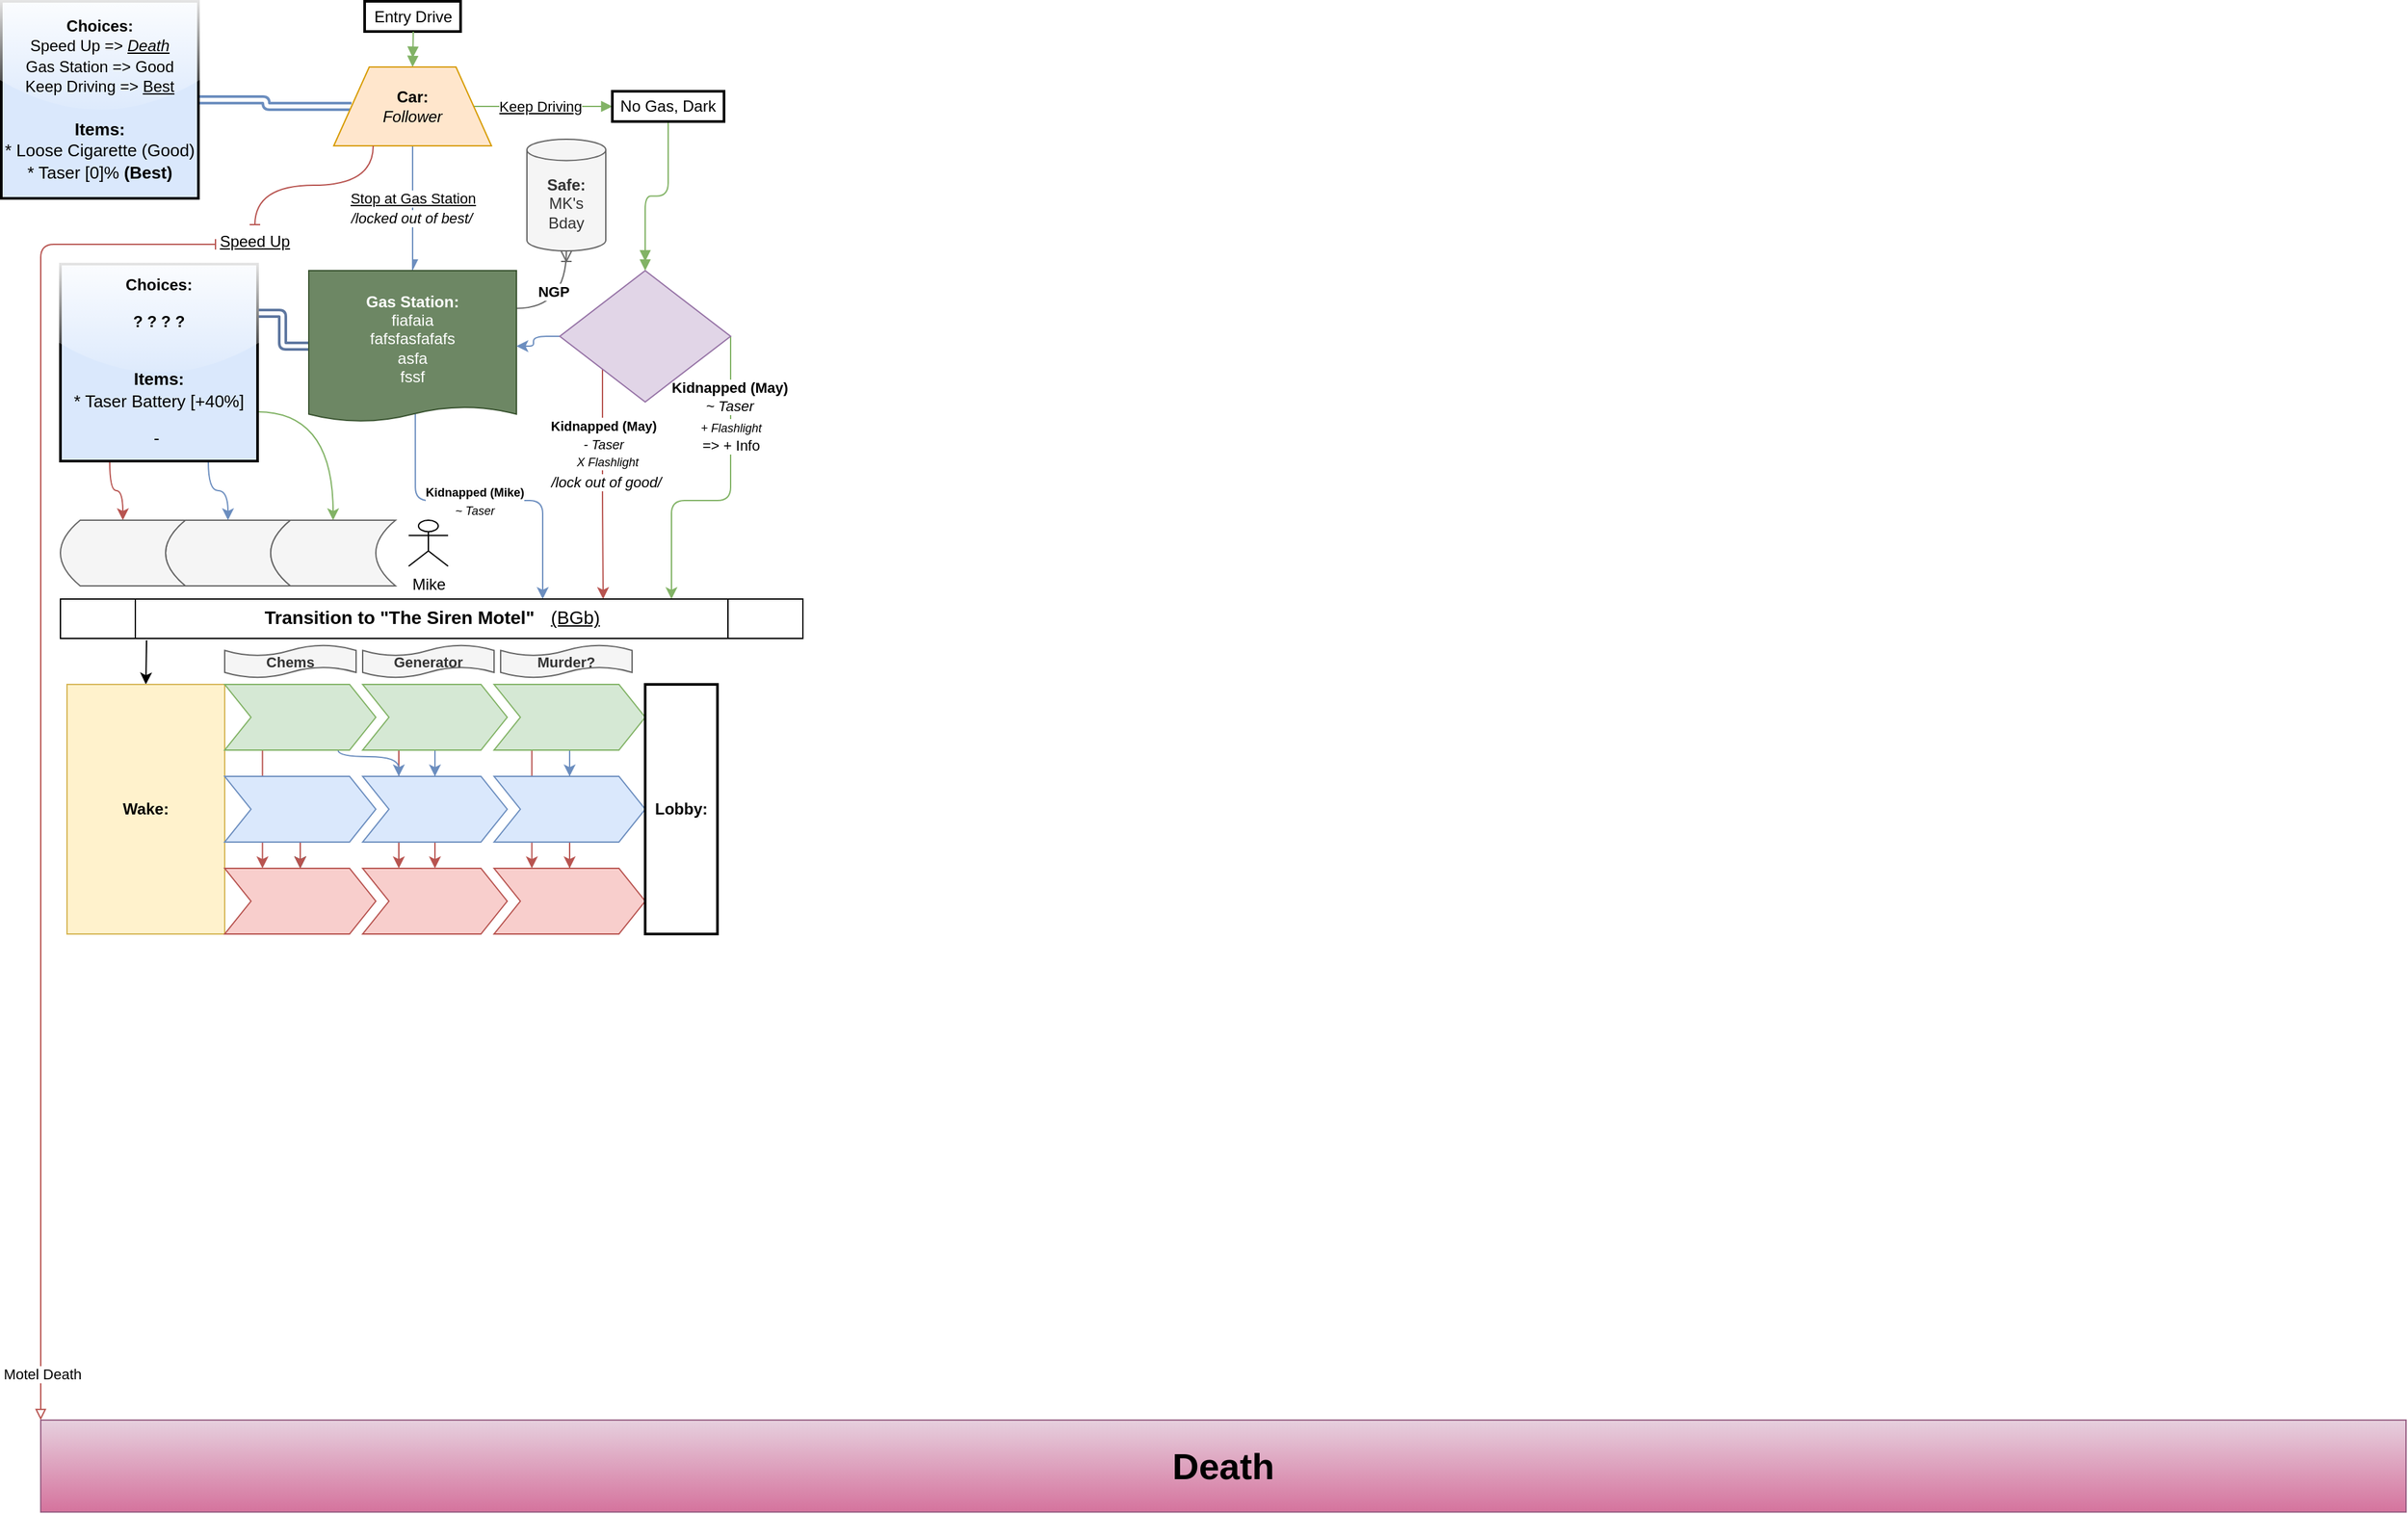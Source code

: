 <mxfile version="21.6.9" type="github">
  <diagram name="Page-1" id="sQd0xjiJjNnlhren32SC">
    <mxGraphModel dx="2657" dy="1609" grid="1" gridSize="5" guides="1" tooltips="1" connect="1" arrows="1" fold="1" page="1" pageScale="1" pageWidth="1920" pageHeight="1200" math="1" shadow="0">
      <root>
        <mxCell id="0" />
        <mxCell id="1" parent="0" />
        <mxCell id="cdAnJ8Io3C3Vu_aWuTNc-101" style="edgeStyle=orthogonalEdgeStyle;rounded=0;orthogonalLoop=1;jettySize=auto;html=1;exitX=0.25;exitY=1;exitDx=0;exitDy=0;entryX=0.25;entryY=0;entryDx=0;entryDy=0;fillColor=#f8cecc;strokeColor=#b85450;" edge="1" parent="1" source="cdAnJ8Io3C3Vu_aWuTNc-70" target="cdAnJ8Io3C3Vu_aWuTNc-71">
          <mxGeometry relative="1" as="geometry">
            <mxPoint x="-1600" y="-620" as="sourcePoint" />
            <mxPoint x="-1600" y="-530" as="targetPoint" />
            <Array as="points" />
          </mxGeometry>
        </mxCell>
        <mxCell id="cdAnJ8Io3C3Vu_aWuTNc-100" style="edgeStyle=orthogonalEdgeStyle;rounded=0;orthogonalLoop=1;jettySize=auto;html=1;exitX=0.25;exitY=1;exitDx=0;exitDy=0;entryX=0.25;entryY=0;entryDx=0;entryDy=0;fillColor=#f8cecc;strokeColor=#b85450;" edge="1" parent="1" source="cdAnJ8Io3C3Vu_aWuTNc-67" target="cdAnJ8Io3C3Vu_aWuTNc-68">
          <mxGeometry relative="1" as="geometry">
            <mxPoint x="-1501" y="-615" as="sourcePoint" />
            <mxPoint x="-1501" y="-525" as="targetPoint" />
            <Array as="points" />
          </mxGeometry>
        </mxCell>
        <mxCell id="HXRUX7Bo3C5i7UGBddSv-70" value="" style="endArrow=block;html=1;rounded=0;fillColor=#d5e8d4;gradientColor=#97d077;strokeColor=#82b366;endFill=1;targetPerimeterSpacing=0;edgeStyle=orthogonalEdgeStyle;" parent="1" source="HXRUX7Bo3C5i7UGBddSv-27" edge="1" target="cdAnJ8Io3C3Vu_aWuTNc-48">
          <mxGeometry relative="1" as="geometry">
            <mxPoint x="-1625" y="-955" as="sourcePoint" />
            <mxPoint x="-1430" y="-1080" as="targetPoint" />
          </mxGeometry>
        </mxCell>
        <mxCell id="cdAnJ8Io3C3Vu_aWuTNc-43" value="&lt;u&gt;Keep Driving&lt;/u&gt;" style="edgeLabel;html=1;align=center;verticalAlign=middle;resizable=0;points=[];" vertex="1" connectable="0" parent="HXRUX7Bo3C5i7UGBddSv-70">
          <mxGeometry x="-0.361" relative="1" as="geometry">
            <mxPoint x="17" as="offset" />
          </mxGeometry>
        </mxCell>
        <mxCell id="cdAnJ8Io3C3Vu_aWuTNc-37" style="edgeStyle=orthogonalEdgeStyle;rounded=1;orthogonalLoop=1;jettySize=auto;html=1;fillColor=#d5e8d4;strokeColor=#82b366;" edge="1" parent="1" source="cdAnJ8Io3C3Vu_aWuTNc-19" target="cdAnJ8Io3C3Vu_aWuTNc-16">
          <mxGeometry relative="1" as="geometry">
            <mxPoint x="-1330" y="-810" as="targetPoint" />
            <Array as="points">
              <mxPoint x="-1355" y="-810" />
              <mxPoint x="-1400" y="-810" />
            </Array>
          </mxGeometry>
        </mxCell>
        <mxCell id="cdAnJ8Io3C3Vu_aWuTNc-38" value="&lt;i style=&quot;font-size: 9px;&quot;&gt;+ Flashlight&lt;br style=&quot;font-size: 9px;&quot;&gt;&lt;/i&gt;=&amp;gt; + Info" style="edgeLabel;html=1;align=center;verticalAlign=middle;resizable=0;points=[];" vertex="1" connectable="0" parent="cdAnJ8Io3C3Vu_aWuTNc-37">
          <mxGeometry x="-0.727" y="1" relative="1" as="geometry">
            <mxPoint x="-1" y="42" as="offset" />
          </mxGeometry>
        </mxCell>
        <mxCell id="cdAnJ8Io3C3Vu_aWuTNc-59" value="&lt;b&gt;Kidnapped (May)&lt;br&gt;&lt;/b&gt;&lt;i&gt;~ Taser&lt;/i&gt;" style="edgeLabel;html=1;align=center;verticalAlign=middle;resizable=0;points=[];" vertex="1" connectable="0" parent="cdAnJ8Io3C3Vu_aWuTNc-37">
          <mxGeometry x="-0.551" y="-1" relative="1" as="geometry">
            <mxPoint y="-9" as="offset" />
          </mxGeometry>
        </mxCell>
        <mxCell id="cdAnJ8Io3C3Vu_aWuTNc-25" style="edgeStyle=orthogonalEdgeStyle;rounded=1;orthogonalLoop=1;jettySize=auto;html=1;fillColor=#dae8fc;strokeColor=#6c8ebf;exitX=0.513;exitY=0.935;exitDx=0;exitDy=0;exitPerimeter=0;" edge="1" parent="1" source="cdAnJ8Io3C3Vu_aWuTNc-12" target="cdAnJ8Io3C3Vu_aWuTNc-16">
          <mxGeometry relative="1" as="geometry">
            <mxPoint x="-1595" y="-870" as="sourcePoint" />
            <mxPoint x="-1498.0" y="-735" as="targetPoint" />
            <Array as="points">
              <mxPoint x="-1595" y="-810" />
              <mxPoint x="-1498" y="-810" />
            </Array>
          </mxGeometry>
        </mxCell>
        <mxCell id="cdAnJ8Io3C3Vu_aWuTNc-28" value="&lt;font style=&quot;font-size: 9px;&quot;&gt;&lt;b&gt;Kidnapped (Mike)&lt;br style=&quot;font-size: 9px;&quot;&gt;&lt;/b&gt;&lt;i&gt;~ Taser&lt;/i&gt;&lt;/font&gt;" style="edgeLabel;html=1;align=center;verticalAlign=middle;resizable=0;points=[];" vertex="1" connectable="0" parent="cdAnJ8Io3C3Vu_aWuTNc-25">
          <mxGeometry x="-0.687" relative="1" as="geometry">
            <mxPoint x="45" y="30" as="offset" />
          </mxGeometry>
        </mxCell>
        <mxCell id="cdAnJ8Io3C3Vu_aWuTNc-24" style="edgeStyle=orthogonalEdgeStyle;rounded=1;orthogonalLoop=1;jettySize=auto;html=1;fillColor=#f8cecc;strokeColor=#b85450;exitX=0;exitY=1;exitDx=0;exitDy=0;" edge="1" parent="1" source="cdAnJ8Io3C3Vu_aWuTNc-19" target="cdAnJ8Io3C3Vu_aWuTNc-16">
          <mxGeometry relative="1" as="geometry">
            <Array as="points">
              <mxPoint x="-1452" y="-810" />
              <mxPoint x="-1452" y="-810" />
            </Array>
          </mxGeometry>
        </mxCell>
        <mxCell id="cdAnJ8Io3C3Vu_aWuTNc-29" value="&lt;font style=&quot;font-size: 10px;&quot;&gt;&lt;b&gt;Kidnapped (May)&lt;br&gt;&lt;/b&gt;&lt;i&gt;- Taser&lt;/i&gt;&lt;/font&gt;" style="edgeLabel;html=1;align=center;verticalAlign=middle;resizable=0;points=[];" vertex="1" connectable="0" parent="cdAnJ8Io3C3Vu_aWuTNc-24">
          <mxGeometry x="-0.853" relative="1" as="geometry">
            <mxPoint y="37" as="offset" />
          </mxGeometry>
        </mxCell>
        <mxCell id="cdAnJ8Io3C3Vu_aWuTNc-39" value="&lt;i&gt;&lt;font style=&quot;font-size: 9px;&quot;&gt;X Flashlight&lt;/font&gt;&lt;/i&gt;" style="edgeLabel;html=1;align=center;verticalAlign=middle;resizable=0;points=[];" vertex="1" connectable="0" parent="cdAnJ8Io3C3Vu_aWuTNc-24">
          <mxGeometry x="-0.777" y="-1" relative="1" as="geometry">
            <mxPoint x="4" y="50" as="offset" />
          </mxGeometry>
        </mxCell>
        <mxCell id="cdAnJ8Io3C3Vu_aWuTNc-58" value="&lt;i&gt;/lock out of good/&lt;/i&gt;" style="edgeLabel;html=1;align=center;verticalAlign=middle;resizable=0;points=[];" vertex="1" connectable="0" parent="cdAnJ8Io3C3Vu_aWuTNc-24">
          <mxGeometry x="-0.689" relative="1" as="geometry">
            <mxPoint x="2" y="58" as="offset" />
          </mxGeometry>
        </mxCell>
        <mxCell id="2" value="Entry Drive" style="whiteSpace=wrap;strokeWidth=2;" parent="1" vertex="1">
          <mxGeometry x="-1633.5" y="-1190" width="73" height="23" as="geometry" />
        </mxCell>
        <mxCell id="12" value="" style="curved=1;startArrow=none;endArrow=doubleBlock;exitX=0.507;exitY=1.01;entryX=0.5;entryY=0;entryDx=0;entryDy=0;endFill=1;fillColor=#d5e8d4;strokeColor=#82b366;" parent="1" source="2" target="HXRUX7Bo3C5i7UGBddSv-27" edge="1">
          <mxGeometry relative="1" as="geometry">
            <Array as="points" />
            <mxPoint x="-1597" y="-860" as="targetPoint" />
          </mxGeometry>
        </mxCell>
        <mxCell id="HXRUX7Bo3C5i7UGBddSv-31" value="" style="orthogonalLoop=1;jettySize=auto;html=1;entryX=0;entryY=0;entryDx=0;entryDy=0;shadow=0;fillColor=#f8cecc;strokeColor=#b85450;startArrow=baseDash;startFill=0;strokeWidth=1;targetPerimeterSpacing=0;endArrow=block;endFill=0;edgeStyle=orthogonalEdgeStyle;" parent="1" source="HXRUX7Bo3C5i7UGBddSv-36" target="HXRUX7Bo3C5i7UGBddSv-34" edge="1">
          <mxGeometry relative="1" as="geometry">
            <mxPoint x="-1830" y="-140" as="targetPoint" />
            <Array as="points">
              <mxPoint x="-1880" y="-1005" />
            </Array>
          </mxGeometry>
        </mxCell>
        <mxCell id="cdAnJ8Io3C3Vu_aWuTNc-50" value="Motel Death" style="edgeLabel;html=1;align=center;verticalAlign=middle;resizable=0;points=[];" vertex="1" connectable="0" parent="HXRUX7Bo3C5i7UGBddSv-31">
          <mxGeometry x="0.931" y="1" relative="1" as="geometry">
            <mxPoint as="offset" />
          </mxGeometry>
        </mxCell>
        <mxCell id="HXRUX7Bo3C5i7UGBddSv-41" style="rounded=1;orthogonalLoop=1;jettySize=auto;html=1;shape=link;strokeWidth=2;shadow=0;fillColor=#dae8fc;strokeColor=#6c8ebf;edgeStyle=orthogonalEdgeStyle;elbow=vertical;" parent="1" source="HXRUX7Bo3C5i7UGBddSv-27" target="HXRUX7Bo3C5i7UGBddSv-42" edge="1">
          <mxGeometry relative="1" as="geometry">
            <mxPoint x="-1760" y="-1100" as="targetPoint" />
          </mxGeometry>
        </mxCell>
        <mxCell id="cdAnJ8Io3C3Vu_aWuTNc-41" style="edgeStyle=orthogonalEdgeStyle;rounded=1;orthogonalLoop=1;jettySize=auto;html=1;endArrow=async;endFill=1;fillColor=#dae8fc;strokeColor=#6c8ebf;" edge="1" parent="1" source="HXRUX7Bo3C5i7UGBddSv-27" target="cdAnJ8Io3C3Vu_aWuTNc-12">
          <mxGeometry relative="1" as="geometry" />
        </mxCell>
        <mxCell id="cdAnJ8Io3C3Vu_aWuTNc-42" value="&lt;u&gt;Stop at Gas Station&lt;/u&gt;" style="edgeLabel;html=1;align=center;verticalAlign=middle;resizable=0;points=[];" vertex="1" connectable="0" parent="cdAnJ8Io3C3Vu_aWuTNc-41">
          <mxGeometry x="0.089" relative="1" as="geometry">
            <mxPoint y="-12" as="offset" />
          </mxGeometry>
        </mxCell>
        <mxCell id="cdAnJ8Io3C3Vu_aWuTNc-49" value="&lt;i&gt;/locked out of best/&lt;/i&gt;" style="edgeLabel;html=1;align=center;verticalAlign=middle;resizable=0;points=[];" vertex="1" connectable="0" parent="cdAnJ8Io3C3Vu_aWuTNc-41">
          <mxGeometry x="0.325" y="-1" relative="1" as="geometry">
            <mxPoint y="-8" as="offset" />
          </mxGeometry>
        </mxCell>
        <mxCell id="HXRUX7Bo3C5i7UGBddSv-27" value="&lt;b&gt;Car:&lt;br&gt;&lt;/b&gt;&lt;i&gt;Follower&lt;/i&gt;" style="shape=trapezoid;perimeter=trapezoidPerimeter;whiteSpace=wrap;html=1;fixedSize=1;fillColor=#ffe6cc;strokeColor=#d79b00;size=27;" parent="1" vertex="1">
          <mxGeometry x="-1657" y="-1140" width="120" height="60" as="geometry" />
        </mxCell>
        <mxCell id="HXRUX7Bo3C5i7UGBddSv-34" value="&lt;b&gt;&lt;font style=&quot;font-size: 28px;&quot;&gt;Death&lt;/font&gt;&lt;/b&gt;" style="rounded=0;whiteSpace=wrap;html=1;align=center;fillColor=#e6d0de;gradientColor=#d5739d;strokeColor=#996185;" parent="1" vertex="1">
          <mxGeometry x="-1880" y="-110" width="1800" height="70" as="geometry" />
        </mxCell>
        <mxCell id="HXRUX7Bo3C5i7UGBddSv-37" value="" style="edgeStyle=orthogonalEdgeStyle;rounded=0;orthogonalLoop=1;jettySize=auto;html=1;exitX=0.25;exitY=1;exitDx=0;exitDy=0;curved=1;shadow=0;fillColor=#f8cecc;strokeColor=#b85450;endArrow=baseDash;endFill=0;" parent="1" source="HXRUX7Bo3C5i7UGBddSv-27" target="HXRUX7Bo3C5i7UGBddSv-36" edge="1">
          <mxGeometry relative="1" as="geometry">
            <mxPoint x="-1643" y="-1002" as="sourcePoint" />
            <mxPoint x="-1880" y="-110" as="targetPoint" />
            <Array as="points">
              <mxPoint x="-1627" y="-1050" />
              <mxPoint x="-1717" y="-1050" />
            </Array>
          </mxGeometry>
        </mxCell>
        <mxCell id="HXRUX7Bo3C5i7UGBddSv-36" value="&lt;font style=&quot;font-size: 12px;&quot;&gt;&lt;u&gt;Speed Up&lt;/u&gt;&lt;/font&gt;" style="text;html=1;strokeColor=none;fillColor=none;align=center;verticalAlign=middle;whiteSpace=wrap;rounded=0;" parent="1" vertex="1">
          <mxGeometry x="-1747" y="-1020" width="60" height="25" as="geometry" />
        </mxCell>
        <mxCell id="HXRUX7Bo3C5i7UGBddSv-42" value="&lt;p style=&quot;line-height: 130%;&quot;&gt;&lt;b&gt;Choices:&lt;br&gt;&lt;/b&gt;Speed Up =&amp;gt; &lt;i&gt;&lt;u&gt;Death&lt;/u&gt;&lt;/i&gt;&lt;br&gt;Gas Station =&amp;gt; Good&lt;u&gt;&lt;br&gt;&lt;/u&gt;Keep Driving =&amp;gt;&amp;nbsp;&lt;u style=&quot;border-color: var(--border-color);&quot;&gt;Best&lt;/u&gt;&lt;br&gt;&lt;br&gt;&lt;font style=&quot;font-size: 13px;&quot;&gt;&lt;b&gt;Items:&lt;/b&gt;&lt;br&gt;&lt;span style=&quot;background-color: initial;&quot;&gt;* Loose Cigarette (Good)&lt;/span&gt;&lt;br&gt;&lt;span style=&quot;background-color: initial;&quot;&gt;* Taser [0]% &lt;b&gt;(Best)&lt;/b&gt;&lt;/span&gt;&lt;br&gt;&lt;/font&gt;&lt;/p&gt;" style="whiteSpace=wrap;html=1;aspect=fixed;fillColor=#dae8fc;strokeColor=default;strokeWidth=2;gradientColor=none;rounded=0;glass=1;shadow=0;" parent="1" vertex="1">
          <mxGeometry x="-1910" y="-1190" width="150" height="150" as="geometry" />
        </mxCell>
        <mxCell id="cdAnJ8Io3C3Vu_aWuTNc-14" style="edgeStyle=orthogonalEdgeStyle;rounded=1;orthogonalLoop=1;jettySize=auto;html=1;entryX=1;entryY=0.25;entryDx=0;entryDy=0;shape=link;exitX=0;exitY=0.5;exitDx=0;exitDy=0;strokeColor=#5e77a0;strokeWidth=2;" edge="1" parent="1" source="cdAnJ8Io3C3Vu_aWuTNc-12" target="cdAnJ8Io3C3Vu_aWuTNc-15">
          <mxGeometry relative="1" as="geometry">
            <mxPoint x="-1705" y="-935" as="targetPoint" />
          </mxGeometry>
        </mxCell>
        <mxCell id="cdAnJ8Io3C3Vu_aWuTNc-61" style="edgeStyle=orthogonalEdgeStyle;orthogonalLoop=1;jettySize=auto;html=1;exitX=1;exitY=0.25;exitDx=0;exitDy=0;endArrow=ERoneToMany;endFill=0;strokeWidth=1;curved=1;fillColor=#f5f5f5;strokeColor=#666666;" edge="1" parent="1" source="cdAnJ8Io3C3Vu_aWuTNc-12" target="cdAnJ8Io3C3Vu_aWuTNc-62">
          <mxGeometry relative="1" as="geometry">
            <mxPoint x="-1480" y="-1020" as="targetPoint" />
          </mxGeometry>
        </mxCell>
        <mxCell id="cdAnJ8Io3C3Vu_aWuTNc-63" value="&lt;b&gt;NGP&lt;/b&gt;" style="edgeLabel;html=1;align=center;verticalAlign=middle;resizable=0;points=[];" vertex="1" connectable="0" parent="cdAnJ8Io3C3Vu_aWuTNc-61">
          <mxGeometry x="0.264" y="-1" relative="1" as="geometry">
            <mxPoint x="-11" as="offset" />
          </mxGeometry>
        </mxCell>
        <mxCell id="cdAnJ8Io3C3Vu_aWuTNc-12" value="&lt;b&gt;Gas Station:&lt;/b&gt;&lt;br&gt;fiafaia&lt;br&gt;fafsfasfafafs&lt;br&gt;asfa&lt;br&gt;fssf" style="shape=document;whiteSpace=wrap;html=1;boundedLbl=1;size=0.1;fillColor=#6d8764;fontColor=#ffffff;strokeColor=#3A5431;gradientColor=none;" vertex="1" parent="1">
          <mxGeometry x="-1676" y="-985" width="158" height="115" as="geometry" />
        </mxCell>
        <mxCell id="cdAnJ8Io3C3Vu_aWuTNc-52" style="edgeStyle=orthogonalEdgeStyle;rounded=0;orthogonalLoop=1;jettySize=auto;html=1;fillColor=#f8cecc;strokeColor=#b85450;exitX=0.25;exitY=1;exitDx=0;exitDy=0;curved=1;" edge="1" parent="1" source="cdAnJ8Io3C3Vu_aWuTNc-15" target="cdAnJ8Io3C3Vu_aWuTNc-57">
          <mxGeometry relative="1" as="geometry">
            <mxPoint x="-1860" y="-800" as="targetPoint" />
          </mxGeometry>
        </mxCell>
        <mxCell id="cdAnJ8Io3C3Vu_aWuTNc-53" style="edgeStyle=orthogonalEdgeStyle;rounded=0;orthogonalLoop=1;jettySize=auto;html=1;fillColor=#dae8fc;strokeColor=#6c8ebf;exitX=0.75;exitY=1;exitDx=0;exitDy=0;curved=1;" edge="1" parent="1" source="cdAnJ8Io3C3Vu_aWuTNc-15" target="cdAnJ8Io3C3Vu_aWuTNc-55">
          <mxGeometry relative="1" as="geometry">
            <mxPoint x="-1790" y="-800" as="targetPoint" />
          </mxGeometry>
        </mxCell>
        <mxCell id="cdAnJ8Io3C3Vu_aWuTNc-54" style="edgeStyle=orthogonalEdgeStyle;rounded=0;orthogonalLoop=1;jettySize=auto;html=1;fillColor=#d5e8d4;strokeColor=#82b366;exitX=1;exitY=0.75;exitDx=0;exitDy=0;curved=1;" edge="1" parent="1" source="cdAnJ8Io3C3Vu_aWuTNc-15" target="cdAnJ8Io3C3Vu_aWuTNc-56">
          <mxGeometry relative="1" as="geometry">
            <mxPoint x="-1720" y="-800" as="targetPoint" />
          </mxGeometry>
        </mxCell>
        <mxCell id="cdAnJ8Io3C3Vu_aWuTNc-15" value="&lt;p style=&quot;line-height: 130%;&quot;&gt;&lt;b&gt;Choices:&lt;/b&gt;&lt;/p&gt;&lt;p style=&quot;line-height: 130%;&quot;&gt;&lt;b&gt;? ? ? ?&lt;/b&gt;&lt;/p&gt;&lt;p style=&quot;line-height: 130%;&quot;&gt;&lt;br&gt;&lt;font style=&quot;font-size: 13px;&quot;&gt;&lt;b&gt;Items:&lt;/b&gt;&lt;br&gt;* Taser Battery [+40%]&lt;/font&gt;&lt;/p&gt;&lt;p style=&quot;line-height: 130%;&quot;&gt;&lt;font style=&quot;font-size: 13px;&quot;&gt;-&amp;nbsp;&lt;/font&gt;&lt;/p&gt;" style="whiteSpace=wrap;html=1;aspect=fixed;fillColor=#dae8fc;strokeColor=default;strokeWidth=2;gradientColor=none;rounded=0;glass=1;shadow=0;" vertex="1" parent="1">
          <mxGeometry x="-1865" y="-990" width="150" height="150" as="geometry" />
        </mxCell>
        <mxCell id="cdAnJ8Io3C3Vu_aWuTNc-66" style="edgeStyle=orthogonalEdgeStyle;rounded=0;orthogonalLoop=1;jettySize=auto;html=1;exitX=0.116;exitY=1.046;exitDx=0;exitDy=0;entryX=0.5;entryY=0;entryDx=0;entryDy=0;exitPerimeter=0;" edge="1" parent="1" source="cdAnJ8Io3C3Vu_aWuTNc-16" target="cdAnJ8Io3C3Vu_aWuTNc-65">
          <mxGeometry relative="1" as="geometry" />
        </mxCell>
        <mxCell id="cdAnJ8Io3C3Vu_aWuTNc-16" value="&lt;p style=&quot;line-height: 110%;&quot;&gt;&lt;font style=&quot;font-size: 14px;&quot;&gt;&lt;b&gt;Transition to &quot;The Siren Motel&quot;&lt;/b&gt;&lt;span style=&quot;white-space: pre;&quot;&gt;&#x9;&lt;/span&gt;&lt;u&gt;(BGb)&lt;/u&gt;&lt;/font&gt;&lt;/p&gt;" style="shape=process;whiteSpace=wrap;html=1;backgroundOutline=1;" vertex="1" parent="1">
          <mxGeometry x="-1865" y="-735" width="565" height="30" as="geometry" />
        </mxCell>
        <mxCell id="cdAnJ8Io3C3Vu_aWuTNc-23" style="edgeStyle=orthogonalEdgeStyle;orthogonalLoop=1;jettySize=auto;html=1;rounded=1;strokeColor=#6c8ebf;elbow=vertical;fillColor=#dae8fc;" edge="1" parent="1" source="cdAnJ8Io3C3Vu_aWuTNc-19" target="cdAnJ8Io3C3Vu_aWuTNc-12">
          <mxGeometry relative="1" as="geometry" />
        </mxCell>
        <mxCell id="cdAnJ8Io3C3Vu_aWuTNc-19" value="" style="rhombus;whiteSpace=wrap;html=1;fillColor=#e1d5e7;strokeColor=#9673a6;" vertex="1" parent="1">
          <mxGeometry x="-1485" y="-985" width="130" height="100" as="geometry" />
        </mxCell>
        <mxCell id="cdAnJ8Io3C3Vu_aWuTNc-45" value="" style="endArrow=doubleBlock;html=1;rounded=1;fillColor=#d5e8d4;gradientColor=#97d077;strokeColor=#82b366;endFill=1;targetPerimeterSpacing=0;exitX=0.5;exitY=1;exitDx=0;exitDy=0;edgeStyle=orthogonalEdgeStyle;" edge="1" parent="1" source="cdAnJ8Io3C3Vu_aWuTNc-48" target="cdAnJ8Io3C3Vu_aWuTNc-19">
          <mxGeometry relative="1" as="geometry">
            <mxPoint x="-1420" y="-1045" as="sourcePoint" />
            <mxPoint x="-1315" y="-990" as="targetPoint" />
          </mxGeometry>
        </mxCell>
        <mxCell id="cdAnJ8Io3C3Vu_aWuTNc-48" value="No Gas, Dark" style="whiteSpace=wrap;strokeWidth=2;" vertex="1" parent="1">
          <mxGeometry x="-1445" y="-1121.5" width="85" height="23" as="geometry" />
        </mxCell>
        <mxCell id="cdAnJ8Io3C3Vu_aWuTNc-55" value="" style="shape=dataStorage;whiteSpace=wrap;html=1;fixedSize=1;size=15;fillColor=#f5f5f5;fontColor=#333333;strokeColor=#666666;" vertex="1" parent="1">
          <mxGeometry x="-1785" y="-795" width="95" height="50" as="geometry" />
        </mxCell>
        <mxCell id="cdAnJ8Io3C3Vu_aWuTNc-56" value="" style="shape=dataStorage;whiteSpace=wrap;html=1;fixedSize=1;size=15;fillColor=#f5f5f5;fontColor=#333333;strokeColor=#666666;" vertex="1" parent="1">
          <mxGeometry x="-1705" y="-795" width="95" height="50" as="geometry" />
        </mxCell>
        <mxCell id="cdAnJ8Io3C3Vu_aWuTNc-57" value="" style="shape=dataStorage;whiteSpace=wrap;html=1;fixedSize=1;size=15;fillColor=#f5f5f5;fontColor=#333333;strokeColor=#666666;" vertex="1" parent="1">
          <mxGeometry x="-1865" y="-795" width="95" height="50" as="geometry" />
        </mxCell>
        <mxCell id="cdAnJ8Io3C3Vu_aWuTNc-62" value="&lt;b&gt;Safe:&lt;br&gt;&lt;/b&gt;MK&#39;s&lt;br&gt;Bday" style="shape=cylinder3;whiteSpace=wrap;html=1;boundedLbl=1;backgroundOutline=1;size=8.095;fillColor=#f5f5f5;fontColor=#333333;strokeColor=#666666;" vertex="1" parent="1">
          <mxGeometry x="-1510" y="-1085" width="60" height="85" as="geometry" />
        </mxCell>
        <mxCell id="cdAnJ8Io3C3Vu_aWuTNc-65" value="&lt;b&gt;Wake:&lt;/b&gt;" style="rounded=0;whiteSpace=wrap;html=1;fillColor=#fff2cc;strokeColor=#d6b656;" vertex="1" parent="1">
          <mxGeometry x="-1860" y="-670" width="120" height="190" as="geometry" />
        </mxCell>
        <mxCell id="cdAnJ8Io3C3Vu_aWuTNc-87" style="edgeStyle=orthogonalEdgeStyle;rounded=0;orthogonalLoop=1;jettySize=auto;html=1;exitX=0.75;exitY=1;exitDx=0;exitDy=0;entryX=0.25;entryY=0;entryDx=0;entryDy=0;curved=1;fillColor=#dae8fc;strokeColor=#6c8ebf;" edge="1" parent="1" source="cdAnJ8Io3C3Vu_aWuTNc-67" target="cdAnJ8Io3C3Vu_aWuTNc-72">
          <mxGeometry relative="1" as="geometry">
            <Array as="points">
              <mxPoint x="-1654" y="-615" />
              <mxPoint x="-1607" y="-615" />
            </Array>
          </mxGeometry>
        </mxCell>
        <mxCell id="cdAnJ8Io3C3Vu_aWuTNc-97" style="edgeStyle=orthogonalEdgeStyle;rounded=0;orthogonalLoop=1;jettySize=auto;html=1;exitX=0.25;exitY=1;exitDx=0;exitDy=0;entryX=0.25;entryY=0;entryDx=0;entryDy=0;fillColor=#f8cecc;strokeColor=#b85450;" edge="1" parent="1" source="cdAnJ8Io3C3Vu_aWuTNc-73" target="cdAnJ8Io3C3Vu_aWuTNc-74">
          <mxGeometry relative="1" as="geometry">
            <Array as="points" />
          </mxGeometry>
        </mxCell>
        <mxCell id="cdAnJ8Io3C3Vu_aWuTNc-67" value="" style="shape=step;perimeter=stepPerimeter;whiteSpace=wrap;html=1;fixedSize=1;fillColor=#d5e8d4;strokeColor=#82b366;" vertex="1" parent="1">
          <mxGeometry x="-1740" y="-670" width="115" height="50" as="geometry" />
        </mxCell>
        <mxCell id="cdAnJ8Io3C3Vu_aWuTNc-68" value="" style="shape=step;perimeter=stepPerimeter;whiteSpace=wrap;html=1;fixedSize=1;fillColor=#f8cecc;strokeColor=#b85450;" vertex="1" parent="1">
          <mxGeometry x="-1740" y="-530" width="115" height="50" as="geometry" />
        </mxCell>
        <mxCell id="cdAnJ8Io3C3Vu_aWuTNc-91" style="edgeStyle=orthogonalEdgeStyle;rounded=0;orthogonalLoop=1;jettySize=auto;html=1;exitX=0.5;exitY=1;exitDx=0;exitDy=0;" edge="1" parent="1" source="cdAnJ8Io3C3Vu_aWuTNc-69" target="cdAnJ8Io3C3Vu_aWuTNc-68">
          <mxGeometry relative="1" as="geometry" />
        </mxCell>
        <mxCell id="cdAnJ8Io3C3Vu_aWuTNc-99" value="" style="edgeStyle=orthogonalEdgeStyle;rounded=0;orthogonalLoop=1;jettySize=auto;html=1;fillColor=#f8cecc;strokeColor=#b85450;" edge="1" parent="1" source="cdAnJ8Io3C3Vu_aWuTNc-69" target="cdAnJ8Io3C3Vu_aWuTNc-68">
          <mxGeometry relative="1" as="geometry" />
        </mxCell>
        <mxCell id="cdAnJ8Io3C3Vu_aWuTNc-69" value="" style="shape=step;perimeter=stepPerimeter;whiteSpace=wrap;html=1;fixedSize=1;fillColor=#dae8fc;strokeColor=#6c8ebf;" vertex="1" parent="1">
          <mxGeometry x="-1740" y="-600" width="115" height="50" as="geometry" />
        </mxCell>
        <mxCell id="cdAnJ8Io3C3Vu_aWuTNc-88" style="edgeStyle=orthogonalEdgeStyle;rounded=0;orthogonalLoop=1;jettySize=auto;html=1;exitX=0.5;exitY=1;exitDx=0;exitDy=0;fillColor=#dae8fc;strokeColor=#6c8ebf;" edge="1" parent="1" source="cdAnJ8Io3C3Vu_aWuTNc-70" target="cdAnJ8Io3C3Vu_aWuTNc-72">
          <mxGeometry relative="1" as="geometry" />
        </mxCell>
        <mxCell id="cdAnJ8Io3C3Vu_aWuTNc-70" value="" style="shape=step;perimeter=stepPerimeter;whiteSpace=wrap;html=1;fixedSize=1;fillColor=#d5e8d4;strokeColor=#82b366;" vertex="1" parent="1">
          <mxGeometry x="-1635" y="-670" width="110" height="50" as="geometry" />
        </mxCell>
        <mxCell id="cdAnJ8Io3C3Vu_aWuTNc-71" value="" style="shape=step;perimeter=stepPerimeter;whiteSpace=wrap;html=1;fixedSize=1;fillColor=#f8cecc;strokeColor=#b85450;" vertex="1" parent="1">
          <mxGeometry x="-1635" y="-530" width="110" height="50" as="geometry" />
        </mxCell>
        <mxCell id="cdAnJ8Io3C3Vu_aWuTNc-92" style="edgeStyle=orthogonalEdgeStyle;rounded=0;orthogonalLoop=1;jettySize=auto;html=1;exitX=0.5;exitY=1;exitDx=0;exitDy=0;entryX=0.5;entryY=0;entryDx=0;entryDy=0;fillColor=#f8cecc;strokeColor=#b85450;" edge="1" parent="1" source="cdAnJ8Io3C3Vu_aWuTNc-72" target="cdAnJ8Io3C3Vu_aWuTNc-71">
          <mxGeometry relative="1" as="geometry" />
        </mxCell>
        <mxCell id="cdAnJ8Io3C3Vu_aWuTNc-72" value="" style="shape=step;perimeter=stepPerimeter;whiteSpace=wrap;html=1;fixedSize=1;fillColor=#dae8fc;strokeColor=#6c8ebf;" vertex="1" parent="1">
          <mxGeometry x="-1635" y="-600" width="110" height="50" as="geometry" />
        </mxCell>
        <mxCell id="cdAnJ8Io3C3Vu_aWuTNc-90" style="edgeStyle=orthogonalEdgeStyle;rounded=0;orthogonalLoop=1;jettySize=auto;html=1;exitX=0.5;exitY=1;exitDx=0;exitDy=0;fillColor=#dae8fc;strokeColor=#6c8ebf;" edge="1" parent="1" source="cdAnJ8Io3C3Vu_aWuTNc-73" target="cdAnJ8Io3C3Vu_aWuTNc-75">
          <mxGeometry relative="1" as="geometry" />
        </mxCell>
        <mxCell id="cdAnJ8Io3C3Vu_aWuTNc-73" value="" style="shape=step;perimeter=stepPerimeter;whiteSpace=wrap;html=1;fixedSize=1;fillColor=#d5e8d4;strokeColor=#82b366;" vertex="1" parent="1">
          <mxGeometry x="-1535" y="-670" width="115" height="50" as="geometry" />
        </mxCell>
        <mxCell id="cdAnJ8Io3C3Vu_aWuTNc-74" value="" style="shape=step;perimeter=stepPerimeter;whiteSpace=wrap;html=1;fixedSize=1;fillColor=#f8cecc;strokeColor=#b85450;" vertex="1" parent="1">
          <mxGeometry x="-1535" y="-530" width="115" height="50" as="geometry" />
        </mxCell>
        <mxCell id="cdAnJ8Io3C3Vu_aWuTNc-93" style="edgeStyle=orthogonalEdgeStyle;rounded=0;orthogonalLoop=1;jettySize=auto;html=1;exitX=0.5;exitY=1;exitDx=0;exitDy=0;fillColor=#f8cecc;strokeColor=#b85450;" edge="1" parent="1" source="cdAnJ8Io3C3Vu_aWuTNc-75" target="cdAnJ8Io3C3Vu_aWuTNc-74">
          <mxGeometry relative="1" as="geometry" />
        </mxCell>
        <mxCell id="cdAnJ8Io3C3Vu_aWuTNc-75" value="" style="shape=step;perimeter=stepPerimeter;whiteSpace=wrap;html=1;fixedSize=1;fillColor=#dae8fc;strokeColor=#6c8ebf;" vertex="1" parent="1">
          <mxGeometry x="-1535" y="-600" width="115" height="50" as="geometry" />
        </mxCell>
        <mxCell id="cdAnJ8Io3C3Vu_aWuTNc-76" value="&lt;b&gt;Lobby:&lt;/b&gt;" style="rounded=0;whiteSpace=wrap;html=1;strokeWidth=2;" vertex="1" parent="1">
          <mxGeometry x="-1420" y="-670" width="55" height="190" as="geometry" />
        </mxCell>
        <mxCell id="cdAnJ8Io3C3Vu_aWuTNc-78" value="Mike" style="shape=umlActor;verticalLabelPosition=bottom;verticalAlign=top;html=1;outlineConnect=0;" vertex="1" parent="1">
          <mxGeometry x="-1600" y="-795" width="30" height="35" as="geometry" />
        </mxCell>
        <mxCell id="cdAnJ8Io3C3Vu_aWuTNc-102" value="&lt;font style=&quot;font-size: 11px;&quot;&gt;&lt;b&gt;Chems&lt;/b&gt;&lt;/font&gt;" style="shape=tape;whiteSpace=wrap;html=1;size=0.333;fillColor=#f5f5f5;fontColor=#333333;strokeColor=#666666;" vertex="1" parent="1">
          <mxGeometry x="-1740" y="-700" width="100" height="25" as="geometry" />
        </mxCell>
        <mxCell id="cdAnJ8Io3C3Vu_aWuTNc-104" value="&lt;font style=&quot;font-size: 11px;&quot;&gt;&lt;b&gt;Generator&lt;/b&gt;&lt;/font&gt;" style="shape=tape;whiteSpace=wrap;html=1;size=0.333;fillColor=#f5f5f5;fontColor=#333333;strokeColor=#666666;" vertex="1" parent="1">
          <mxGeometry x="-1635" y="-700" width="100" height="25" as="geometry" />
        </mxCell>
        <mxCell id="cdAnJ8Io3C3Vu_aWuTNc-105" value="&lt;font style=&quot;font-size: 11px;&quot;&gt;&lt;b&gt;Murder?&lt;/b&gt;&lt;/font&gt;" style="shape=tape;whiteSpace=wrap;html=1;size=0.333;fillColor=#f5f5f5;fontColor=#333333;strokeColor=#666666;" vertex="1" parent="1">
          <mxGeometry x="-1530" y="-700" width="100" height="25" as="geometry" />
        </mxCell>
      </root>
    </mxGraphModel>
  </diagram>
</mxfile>
